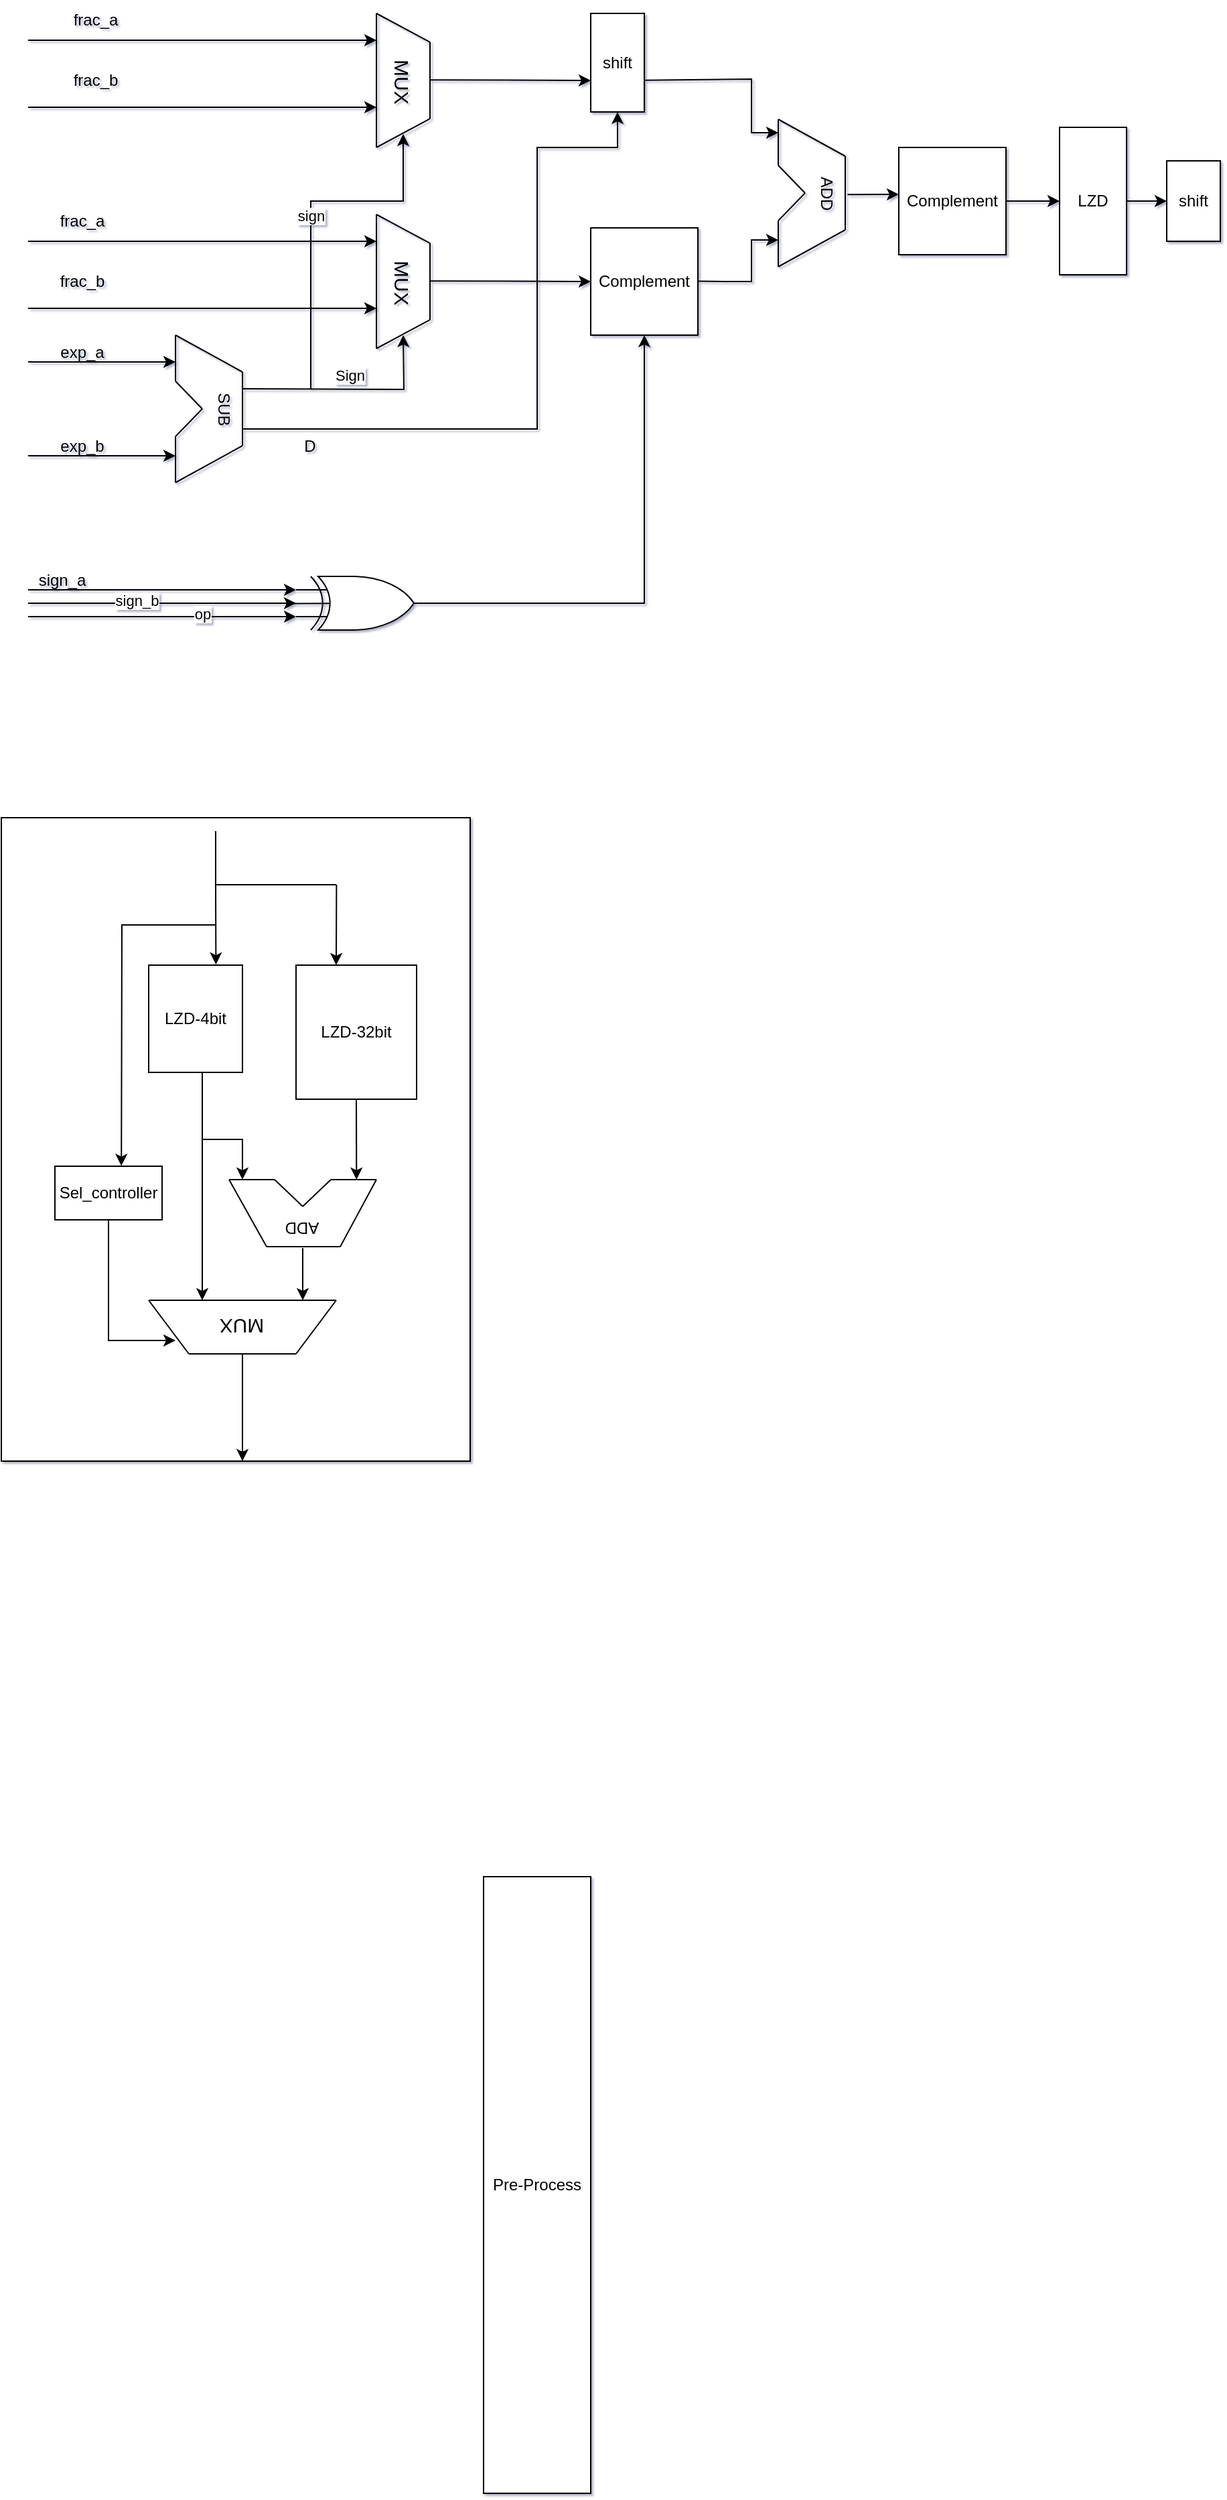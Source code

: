 <mxfile>
    <diagram id="Veo9nSYYzP6D0tlLbmu8" name="第 1 页">
        <mxGraphModel dx="267" dy="262" grid="1" gridSize="10" guides="1" tooltips="1" connect="1" arrows="1" fold="1" page="1" pageScale="1" pageWidth="2339" pageHeight="3300" background="#ffffff" math="0" shadow="1">
            <root>
                <mxCell id="0"/>
                <mxCell id="1" parent="0"/>
                <mxCell id="59" value="" style="rounded=0;whiteSpace=wrap;html=1;" parent="1" vertex="1">
                    <mxGeometry x="460" y="770" width="350" height="480" as="geometry"/>
                </mxCell>
                <mxCell id="_iO_yhp-t2HHhwFX2R3x-111" value="" style="group" parent="1" vertex="1" connectable="0">
                    <mxGeometry x="480" y="160" width="890" height="470" as="geometry"/>
                </mxCell>
                <mxCell id="_iO_yhp-t2HHhwFX2R3x-102" value="" style="group" parent="_iO_yhp-t2HHhwFX2R3x-111" vertex="1" connectable="0">
                    <mxGeometry width="890" height="470" as="geometry"/>
                </mxCell>
                <mxCell id="_iO_yhp-t2HHhwFX2R3x-8" value="" style="group" parent="_iO_yhp-t2HHhwFX2R3x-102" vertex="1" connectable="0">
                    <mxGeometry x="110" y="250" width="61" height="110" as="geometry"/>
                </mxCell>
                <mxCell id="_iO_yhp-t2HHhwFX2R3x-9" value="" style="endArrow=none;html=1;rounded=0;" parent="_iO_yhp-t2HHhwFX2R3x-8" edge="1">
                    <mxGeometry width="50" height="50" relative="1" as="geometry">
                        <mxPoint as="sourcePoint"/>
                        <mxPoint x="50" y="27.5" as="targetPoint"/>
                    </mxGeometry>
                </mxCell>
                <mxCell id="_iO_yhp-t2HHhwFX2R3x-10" value="" style="endArrow=none;html=1;rounded=0;" parent="_iO_yhp-t2HHhwFX2R3x-8" edge="1">
                    <mxGeometry width="50" height="50" relative="1" as="geometry">
                        <mxPoint x="50" y="82.5" as="sourcePoint"/>
                        <mxPoint x="50" y="27.5" as="targetPoint"/>
                    </mxGeometry>
                </mxCell>
                <mxCell id="_iO_yhp-t2HHhwFX2R3x-11" value="" style="endArrow=none;html=1;rounded=0;" parent="_iO_yhp-t2HHhwFX2R3x-8" edge="1">
                    <mxGeometry width="50" height="50" relative="1" as="geometry">
                        <mxPoint y="34.375" as="sourcePoint"/>
                        <mxPoint as="targetPoint"/>
                    </mxGeometry>
                </mxCell>
                <mxCell id="_iO_yhp-t2HHhwFX2R3x-12" value="" style="endArrow=none;html=1;rounded=0;" parent="_iO_yhp-t2HHhwFX2R3x-8" edge="1">
                    <mxGeometry width="50" height="50" relative="1" as="geometry">
                        <mxPoint y="110" as="sourcePoint"/>
                        <mxPoint y="75.625" as="targetPoint"/>
                    </mxGeometry>
                </mxCell>
                <mxCell id="_iO_yhp-t2HHhwFX2R3x-13" value="" style="endArrow=none;html=1;rounded=0;" parent="_iO_yhp-t2HHhwFX2R3x-8" edge="1">
                    <mxGeometry width="50" height="50" relative="1" as="geometry">
                        <mxPoint y="110" as="sourcePoint"/>
                        <mxPoint x="50" y="82.5" as="targetPoint"/>
                    </mxGeometry>
                </mxCell>
                <mxCell id="_iO_yhp-t2HHhwFX2R3x-14" value="" style="endArrow=none;html=1;rounded=0;" parent="_iO_yhp-t2HHhwFX2R3x-8" edge="1">
                    <mxGeometry width="50" height="50" relative="1" as="geometry">
                        <mxPoint y="75.625" as="sourcePoint"/>
                        <mxPoint x="20" y="55" as="targetPoint"/>
                    </mxGeometry>
                </mxCell>
                <mxCell id="_iO_yhp-t2HHhwFX2R3x-15" value="" style="endArrow=none;html=1;rounded=0;" parent="_iO_yhp-t2HHhwFX2R3x-8" edge="1">
                    <mxGeometry width="50" height="50" relative="1" as="geometry">
                        <mxPoint y="34.375" as="sourcePoint"/>
                        <mxPoint x="20" y="55" as="targetPoint"/>
                    </mxGeometry>
                </mxCell>
                <mxCell id="_iO_yhp-t2HHhwFX2R3x-16" value="SUB" style="text;html=1;align=center;verticalAlign=middle;resizable=0;points=[];autosize=1;strokeColor=none;fillColor=none;rotation=90;" parent="_iO_yhp-t2HHhwFX2R3x-8" vertex="1">
                    <mxGeometry x="11" y="40" width="50" height="30" as="geometry"/>
                </mxCell>
                <mxCell id="_iO_yhp-t2HHhwFX2R3x-23" value="" style="group" parent="_iO_yhp-t2HHhwFX2R3x-102" vertex="1" connectable="0">
                    <mxGeometry x="260" y="160" width="40" height="100" as="geometry"/>
                </mxCell>
                <mxCell id="_iO_yhp-t2HHhwFX2R3x-24" value="" style="endArrow=none;html=1;rounded=0;" parent="_iO_yhp-t2HHhwFX2R3x-23" edge="1">
                    <mxGeometry width="50" height="50" relative="1" as="geometry">
                        <mxPoint as="sourcePoint"/>
                        <mxPoint x="40" y="21.429" as="targetPoint"/>
                    </mxGeometry>
                </mxCell>
                <mxCell id="_iO_yhp-t2HHhwFX2R3x-25" value="" style="endArrow=none;html=1;rounded=0;" parent="_iO_yhp-t2HHhwFX2R3x-23" edge="1">
                    <mxGeometry width="50" height="50" relative="1" as="geometry">
                        <mxPoint x="40" y="21.429" as="sourcePoint"/>
                        <mxPoint x="40" y="78.571" as="targetPoint"/>
                    </mxGeometry>
                </mxCell>
                <mxCell id="_iO_yhp-t2HHhwFX2R3x-26" value="" style="endArrow=none;html=1;rounded=0;" parent="_iO_yhp-t2HHhwFX2R3x-23" edge="1">
                    <mxGeometry width="50" height="50" relative="1" as="geometry">
                        <mxPoint x="40" y="78.571" as="sourcePoint"/>
                        <mxPoint y="100" as="targetPoint"/>
                    </mxGeometry>
                </mxCell>
                <mxCell id="_iO_yhp-t2HHhwFX2R3x-27" value="" style="endArrow=none;html=1;rounded=0;" parent="_iO_yhp-t2HHhwFX2R3x-23" edge="1">
                    <mxGeometry width="50" height="50" relative="1" as="geometry">
                        <mxPoint as="sourcePoint"/>
                        <mxPoint y="100" as="targetPoint"/>
                    </mxGeometry>
                </mxCell>
                <mxCell id="_iO_yhp-t2HHhwFX2R3x-28" value="&lt;font style=&quot;font-size: 15px;&quot;&gt;MUX&lt;/font&gt;" style="text;html=1;align=center;verticalAlign=middle;resizable=0;points=[];autosize=1;strokeColor=none;fillColor=none;strokeWidth=4;rotation=90;" parent="_iO_yhp-t2HHhwFX2R3x-23" vertex="1">
                    <mxGeometry x="-10" y="35.714" width="60" height="30" as="geometry"/>
                </mxCell>
                <mxCell id="_iO_yhp-t2HHhwFX2R3x-38" value="Sign" style="edgeStyle=orthogonalEdgeStyle;orthogonalLoop=1;jettySize=auto;html=1;rounded=0;" parent="_iO_yhp-t2HHhwFX2R3x-102" edge="1">
                    <mxGeometry x="-0.007" y="10" width="80" relative="1" as="geometry">
                        <mxPoint x="160" y="290" as="sourcePoint"/>
                        <mxPoint x="280" y="250" as="targetPoint"/>
                        <mxPoint as="offset"/>
                    </mxGeometry>
                </mxCell>
                <mxCell id="_iO_yhp-t2HHhwFX2R3x-42" value="sign" style="edgeStyle=elbowEdgeStyle;orthogonalLoop=1;jettySize=auto;html=1;rounded=0;elbow=vertical;" parent="_iO_yhp-t2HHhwFX2R3x-102" edge="1">
                    <mxGeometry width="80" relative="1" as="geometry">
                        <mxPoint x="211" y="290" as="sourcePoint"/>
                        <mxPoint x="280" y="100" as="targetPoint"/>
                        <Array as="points">
                            <mxPoint x="240" y="150"/>
                        </Array>
                    </mxGeometry>
                </mxCell>
                <mxCell id="_iO_yhp-t2HHhwFX2R3x-44" value="" style="group" parent="_iO_yhp-t2HHhwFX2R3x-102" vertex="1" connectable="0">
                    <mxGeometry x="260" y="10" width="40" height="100" as="geometry"/>
                </mxCell>
                <mxCell id="_iO_yhp-t2HHhwFX2R3x-45" value="" style="endArrow=none;html=1;rounded=0;" parent="_iO_yhp-t2HHhwFX2R3x-44" edge="1">
                    <mxGeometry width="50" height="50" relative="1" as="geometry">
                        <mxPoint as="sourcePoint"/>
                        <mxPoint x="40" y="21.429" as="targetPoint"/>
                    </mxGeometry>
                </mxCell>
                <mxCell id="_iO_yhp-t2HHhwFX2R3x-46" value="" style="endArrow=none;html=1;rounded=0;" parent="_iO_yhp-t2HHhwFX2R3x-44" edge="1">
                    <mxGeometry width="50" height="50" relative="1" as="geometry">
                        <mxPoint x="40" y="21.429" as="sourcePoint"/>
                        <mxPoint x="40" y="78.571" as="targetPoint"/>
                    </mxGeometry>
                </mxCell>
                <mxCell id="_iO_yhp-t2HHhwFX2R3x-47" value="" style="endArrow=none;html=1;rounded=0;" parent="_iO_yhp-t2HHhwFX2R3x-44" edge="1">
                    <mxGeometry width="50" height="50" relative="1" as="geometry">
                        <mxPoint x="40" y="78.571" as="sourcePoint"/>
                        <mxPoint y="100" as="targetPoint"/>
                    </mxGeometry>
                </mxCell>
                <mxCell id="_iO_yhp-t2HHhwFX2R3x-48" value="" style="endArrow=none;html=1;rounded=0;" parent="_iO_yhp-t2HHhwFX2R3x-44" edge="1">
                    <mxGeometry width="50" height="50" relative="1" as="geometry">
                        <mxPoint as="sourcePoint"/>
                        <mxPoint y="100" as="targetPoint"/>
                    </mxGeometry>
                </mxCell>
                <mxCell id="_iO_yhp-t2HHhwFX2R3x-49" value="&lt;font style=&quot;font-size: 15px;&quot;&gt;MUX&lt;/font&gt;" style="text;html=1;align=center;verticalAlign=middle;resizable=0;points=[];autosize=1;strokeColor=none;fillColor=none;strokeWidth=4;rotation=90;" parent="_iO_yhp-t2HHhwFX2R3x-44" vertex="1">
                    <mxGeometry x="-10" y="35.714" width="60" height="30" as="geometry"/>
                </mxCell>
                <mxCell id="_iO_yhp-t2HHhwFX2R3x-53" value="" style="edgeStyle=none;orthogonalLoop=1;jettySize=auto;html=1;rounded=0;" parent="_iO_yhp-t2HHhwFX2R3x-102" edge="1">
                    <mxGeometry width="80" relative="1" as="geometry">
                        <mxPoint y="30" as="sourcePoint"/>
                        <mxPoint x="260" y="30" as="targetPoint"/>
                        <Array as="points"/>
                    </mxGeometry>
                </mxCell>
                <mxCell id="_iO_yhp-t2HHhwFX2R3x-54" value="" style="edgeStyle=none;orthogonalLoop=1;jettySize=auto;html=1;rounded=0;" parent="_iO_yhp-t2HHhwFX2R3x-102" edge="1">
                    <mxGeometry width="80" relative="1" as="geometry">
                        <mxPoint y="80" as="sourcePoint"/>
                        <mxPoint x="260" y="80" as="targetPoint"/>
                        <Array as="points"/>
                    </mxGeometry>
                </mxCell>
                <mxCell id="_iO_yhp-t2HHhwFX2R3x-55" value="" style="edgeStyle=none;orthogonalLoop=1;jettySize=auto;html=1;rounded=0;" parent="_iO_yhp-t2HHhwFX2R3x-102" edge="1">
                    <mxGeometry width="80" relative="1" as="geometry">
                        <mxPoint y="180" as="sourcePoint"/>
                        <mxPoint x="260" y="180" as="targetPoint"/>
                        <Array as="points"/>
                    </mxGeometry>
                </mxCell>
                <mxCell id="_iO_yhp-t2HHhwFX2R3x-56" value="" style="edgeStyle=none;orthogonalLoop=1;jettySize=auto;html=1;rounded=0;" parent="_iO_yhp-t2HHhwFX2R3x-102" edge="1">
                    <mxGeometry width="80" relative="1" as="geometry">
                        <mxPoint y="230" as="sourcePoint"/>
                        <mxPoint x="260" y="230" as="targetPoint"/>
                        <Array as="points"/>
                    </mxGeometry>
                </mxCell>
                <mxCell id="_iO_yhp-t2HHhwFX2R3x-57" value="frac_a" style="text;html=1;align=center;verticalAlign=middle;resizable=0;points=[];autosize=1;strokeColor=none;fillColor=none;" parent="_iO_yhp-t2HHhwFX2R3x-102" vertex="1">
                    <mxGeometry x="10" y="150" width="60" height="30" as="geometry"/>
                </mxCell>
                <mxCell id="_iO_yhp-t2HHhwFX2R3x-58" value="frac_b" style="text;html=1;align=center;verticalAlign=middle;resizable=0;points=[];autosize=1;strokeColor=none;fillColor=none;" parent="_iO_yhp-t2HHhwFX2R3x-102" vertex="1">
                    <mxGeometry x="10" y="195" width="60" height="30" as="geometry"/>
                </mxCell>
                <mxCell id="_iO_yhp-t2HHhwFX2R3x-59" value="frac_a" style="text;html=1;align=center;verticalAlign=middle;resizable=0;points=[];autosize=1;strokeColor=none;fillColor=none;" parent="_iO_yhp-t2HHhwFX2R3x-102" vertex="1">
                    <mxGeometry x="20" width="60" height="30" as="geometry"/>
                </mxCell>
                <mxCell id="_iO_yhp-t2HHhwFX2R3x-60" value="frac_b" style="text;html=1;align=center;verticalAlign=middle;resizable=0;points=[];autosize=1;strokeColor=none;fillColor=none;" parent="_iO_yhp-t2HHhwFX2R3x-102" vertex="1">
                    <mxGeometry x="20" y="45" width="60" height="30" as="geometry"/>
                </mxCell>
                <mxCell id="_iO_yhp-t2HHhwFX2R3x-61" value="" style="edgeStyle=none;orthogonalLoop=1;jettySize=auto;html=1;rounded=0;" parent="_iO_yhp-t2HHhwFX2R3x-102" edge="1">
                    <mxGeometry width="80" relative="1" as="geometry">
                        <mxPoint x="300" y="59.58" as="sourcePoint"/>
                        <mxPoint x="420" y="60" as="targetPoint"/>
                        <Array as="points"/>
                    </mxGeometry>
                </mxCell>
                <mxCell id="_iO_yhp-t2HHhwFX2R3x-62" value="" style="edgeStyle=none;orthogonalLoop=1;jettySize=auto;html=1;rounded=0;" parent="_iO_yhp-t2HHhwFX2R3x-102" edge="1">
                    <mxGeometry width="80" relative="1" as="geometry">
                        <mxPoint x="300" y="209.58" as="sourcePoint"/>
                        <mxPoint x="420" y="210" as="targetPoint"/>
                        <Array as="points"/>
                    </mxGeometry>
                </mxCell>
                <mxCell id="_iO_yhp-t2HHhwFX2R3x-65" value="Complement" style="whiteSpace=wrap;html=1;aspect=fixed;rotation=0;" parent="_iO_yhp-t2HHhwFX2R3x-102" vertex="1">
                    <mxGeometry x="420" y="170" width="80" height="80" as="geometry"/>
                </mxCell>
                <mxCell id="_iO_yhp-t2HHhwFX2R3x-68" value="shift" style="rounded=0;whiteSpace=wrap;html=1;" parent="_iO_yhp-t2HHhwFX2R3x-102" vertex="1">
                    <mxGeometry x="420" y="10" width="40" height="73.5" as="geometry"/>
                </mxCell>
                <mxCell id="_iO_yhp-t2HHhwFX2R3x-69" value="" style="edgeStyle=none;orthogonalLoop=1;jettySize=auto;html=1;rounded=0;entryX=0.5;entryY=1;entryDx=0;entryDy=0;" parent="_iO_yhp-t2HHhwFX2R3x-102" target="_iO_yhp-t2HHhwFX2R3x-68" edge="1">
                    <mxGeometry width="80" relative="1" as="geometry">
                        <mxPoint x="160" y="320" as="sourcePoint"/>
                        <mxPoint x="470" y="110" as="targetPoint"/>
                        <Array as="points">
                            <mxPoint x="380" y="320"/>
                            <mxPoint x="380" y="110"/>
                            <mxPoint x="440" y="110"/>
                        </Array>
                    </mxGeometry>
                </mxCell>
                <mxCell id="_iO_yhp-t2HHhwFX2R3x-70" value="D" style="text;html=1;align=center;verticalAlign=middle;resizable=0;points=[];autosize=1;strokeColor=none;fillColor=none;" parent="_iO_yhp-t2HHhwFX2R3x-102" vertex="1">
                    <mxGeometry x="195" y="318" width="30" height="30" as="geometry"/>
                </mxCell>
                <mxCell id="_iO_yhp-t2HHhwFX2R3x-71" value="" style="edgeStyle=none;orthogonalLoop=1;jettySize=auto;html=1;rounded=0;" parent="_iO_yhp-t2HHhwFX2R3x-102" edge="1">
                    <mxGeometry width="80" relative="1" as="geometry">
                        <mxPoint y="270" as="sourcePoint"/>
                        <mxPoint x="110" y="270" as="targetPoint"/>
                        <Array as="points"/>
                    </mxGeometry>
                </mxCell>
                <mxCell id="_iO_yhp-t2HHhwFX2R3x-72" value="" style="edgeStyle=none;orthogonalLoop=1;jettySize=auto;html=1;rounded=0;" parent="_iO_yhp-t2HHhwFX2R3x-102" edge="1">
                    <mxGeometry width="80" relative="1" as="geometry">
                        <mxPoint y="340" as="sourcePoint"/>
                        <mxPoint x="110" y="340" as="targetPoint"/>
                        <Array as="points"/>
                    </mxGeometry>
                </mxCell>
                <mxCell id="_iO_yhp-t2HHhwFX2R3x-73" value="exp_a" style="text;html=1;align=center;verticalAlign=middle;resizable=0;points=[];autosize=1;strokeColor=none;fillColor=none;" parent="_iO_yhp-t2HHhwFX2R3x-102" vertex="1">
                    <mxGeometry x="10" y="248" width="60" height="30" as="geometry"/>
                </mxCell>
                <mxCell id="_iO_yhp-t2HHhwFX2R3x-74" value="exp_b" style="text;html=1;align=center;verticalAlign=middle;resizable=0;points=[];autosize=1;strokeColor=none;fillColor=none;" parent="_iO_yhp-t2HHhwFX2R3x-102" vertex="1">
                    <mxGeometry x="10" y="318" width="60" height="30" as="geometry"/>
                </mxCell>
                <mxCell id="_iO_yhp-t2HHhwFX2R3x-75" value="" style="group" parent="_iO_yhp-t2HHhwFX2R3x-102" vertex="1" connectable="0">
                    <mxGeometry x="560" y="89" width="50" height="110" as="geometry"/>
                </mxCell>
                <mxCell id="_iO_yhp-t2HHhwFX2R3x-76" value="" style="endArrow=none;html=1;rounded=0;" parent="_iO_yhp-t2HHhwFX2R3x-75" edge="1">
                    <mxGeometry width="50" height="50" relative="1" as="geometry">
                        <mxPoint as="sourcePoint"/>
                        <mxPoint x="50" y="27.5" as="targetPoint"/>
                    </mxGeometry>
                </mxCell>
                <mxCell id="_iO_yhp-t2HHhwFX2R3x-77" value="" style="endArrow=none;html=1;rounded=0;" parent="_iO_yhp-t2HHhwFX2R3x-75" edge="1">
                    <mxGeometry width="50" height="50" relative="1" as="geometry">
                        <mxPoint x="50" y="82.5" as="sourcePoint"/>
                        <mxPoint x="50" y="27.5" as="targetPoint"/>
                    </mxGeometry>
                </mxCell>
                <mxCell id="_iO_yhp-t2HHhwFX2R3x-78" value="" style="endArrow=none;html=1;rounded=0;" parent="_iO_yhp-t2HHhwFX2R3x-75" edge="1">
                    <mxGeometry width="50" height="50" relative="1" as="geometry">
                        <mxPoint y="34.375" as="sourcePoint"/>
                        <mxPoint as="targetPoint"/>
                    </mxGeometry>
                </mxCell>
                <mxCell id="_iO_yhp-t2HHhwFX2R3x-79" value="" style="endArrow=none;html=1;rounded=0;" parent="_iO_yhp-t2HHhwFX2R3x-75" edge="1">
                    <mxGeometry width="50" height="50" relative="1" as="geometry">
                        <mxPoint y="110" as="sourcePoint"/>
                        <mxPoint y="75.625" as="targetPoint"/>
                    </mxGeometry>
                </mxCell>
                <mxCell id="_iO_yhp-t2HHhwFX2R3x-80" value="" style="endArrow=none;html=1;rounded=0;" parent="_iO_yhp-t2HHhwFX2R3x-75" edge="1">
                    <mxGeometry width="50" height="50" relative="1" as="geometry">
                        <mxPoint y="110" as="sourcePoint"/>
                        <mxPoint x="50" y="82.5" as="targetPoint"/>
                    </mxGeometry>
                </mxCell>
                <mxCell id="_iO_yhp-t2HHhwFX2R3x-81" value="" style="endArrow=none;html=1;rounded=0;" parent="_iO_yhp-t2HHhwFX2R3x-75" edge="1">
                    <mxGeometry width="50" height="50" relative="1" as="geometry">
                        <mxPoint y="75.625" as="sourcePoint"/>
                        <mxPoint x="20" y="55" as="targetPoint"/>
                    </mxGeometry>
                </mxCell>
                <mxCell id="_iO_yhp-t2HHhwFX2R3x-82" value="" style="endArrow=none;html=1;rounded=0;" parent="_iO_yhp-t2HHhwFX2R3x-75" edge="1">
                    <mxGeometry width="50" height="50" relative="1" as="geometry">
                        <mxPoint y="34.375" as="sourcePoint"/>
                        <mxPoint x="20" y="55" as="targetPoint"/>
                    </mxGeometry>
                </mxCell>
                <mxCell id="_iO_yhp-t2HHhwFX2R3x-83" value="ADD" style="text;html=1;align=center;verticalAlign=middle;resizable=0;points=[];autosize=1;strokeColor=none;fillColor=none;rotation=90;" parent="_iO_yhp-t2HHhwFX2R3x-75" vertex="1">
                    <mxGeometry x="11" y="40" width="50" height="30" as="geometry"/>
                </mxCell>
                <mxCell id="_iO_yhp-t2HHhwFX2R3x-84" value="" style="edgeStyle=none;orthogonalLoop=1;jettySize=auto;html=1;rounded=0;exitX=0.992;exitY=0.678;exitDx=0;exitDy=0;exitPerimeter=0;" parent="_iO_yhp-t2HHhwFX2R3x-102" source="_iO_yhp-t2HHhwFX2R3x-68" edge="1">
                    <mxGeometry width="80" relative="1" as="geometry">
                        <mxPoint x="500" y="58.71" as="sourcePoint"/>
                        <mxPoint x="560" y="99" as="targetPoint"/>
                        <Array as="points">
                            <mxPoint x="540" y="59"/>
                            <mxPoint x="540" y="99"/>
                        </Array>
                    </mxGeometry>
                </mxCell>
                <mxCell id="_iO_yhp-t2HHhwFX2R3x-85" value="" style="edgeStyle=none;orthogonalLoop=1;jettySize=auto;html=1;rounded=0;" parent="_iO_yhp-t2HHhwFX2R3x-102" edge="1">
                    <mxGeometry width="80" relative="1" as="geometry">
                        <mxPoint x="500" y="209.71" as="sourcePoint"/>
                        <mxPoint x="560" y="179" as="targetPoint"/>
                        <Array as="points">
                            <mxPoint x="520" y="210"/>
                            <mxPoint x="540" y="210"/>
                            <mxPoint x="540" y="179"/>
                        </Array>
                    </mxGeometry>
                </mxCell>
                <mxCell id="_iO_yhp-t2HHhwFX2R3x-87" value="Complement" style="whiteSpace=wrap;html=1;aspect=fixed;rotation=0;" parent="_iO_yhp-t2HHhwFX2R3x-102" vertex="1">
                    <mxGeometry x="650" y="110" width="80" height="80" as="geometry"/>
                </mxCell>
                <mxCell id="_iO_yhp-t2HHhwFX2R3x-88" value="" style="edgeStyle=none;orthogonalLoop=1;jettySize=auto;html=1;rounded=0;exitX=0.523;exitY=-0.023;exitDx=0;exitDy=0;exitPerimeter=0;" parent="_iO_yhp-t2HHhwFX2R3x-102" source="_iO_yhp-t2HHhwFX2R3x-83" edge="1">
                    <mxGeometry width="80" relative="1" as="geometry">
                        <mxPoint x="620" y="140" as="sourcePoint"/>
                        <mxPoint x="650" y="145" as="targetPoint"/>
                        <Array as="points"/>
                    </mxGeometry>
                </mxCell>
                <mxCell id="_iO_yhp-t2HHhwFX2R3x-96" style="edgeStyle=elbowEdgeStyle;rounded=0;orthogonalLoop=1;jettySize=auto;html=1;entryX=0.25;entryY=1;entryDx=0;entryDy=0;exitX=1;exitY=0.5;exitDx=0;exitDy=0;exitPerimeter=0;" parent="_iO_yhp-t2HHhwFX2R3x-102" source="_iO_yhp-t2HHhwFX2R3x-90" edge="1">
                    <mxGeometry relative="1" as="geometry">
                        <mxPoint x="460" y="250" as="targetPoint"/>
                        <mxPoint x="330" y="450" as="sourcePoint"/>
                        <Array as="points">
                            <mxPoint x="460" y="450"/>
                        </Array>
                    </mxGeometry>
                </mxCell>
                <mxCell id="_iO_yhp-t2HHhwFX2R3x-90" value="" style="verticalLabelPosition=bottom;shadow=0;dashed=0;align=center;html=1;verticalAlign=top;shape=mxgraph.electrical.logic_gates.logic_gate;operation=xor;" parent="_iO_yhp-t2HHhwFX2R3x-102" vertex="1">
                    <mxGeometry x="200" y="430" width="110" height="40" as="geometry"/>
                </mxCell>
                <mxCell id="_iO_yhp-t2HHhwFX2R3x-92" value="" style="edgeStyle=none;orthogonalLoop=1;jettySize=auto;html=1;rounded=0;entryX=0;entryY=0.25;entryDx=0;entryDy=0;entryPerimeter=0;" parent="_iO_yhp-t2HHhwFX2R3x-102" target="_iO_yhp-t2HHhwFX2R3x-90" edge="1">
                    <mxGeometry width="80" relative="1" as="geometry">
                        <mxPoint y="440" as="sourcePoint"/>
                        <mxPoint x="190" y="430" as="targetPoint"/>
                        <Array as="points"/>
                    </mxGeometry>
                </mxCell>
                <mxCell id="_iO_yhp-t2HHhwFX2R3x-93" value="" style="endArrow=none;html=1;rounded=0;entryX=0.229;entryY=0.502;entryDx=0;entryDy=0;entryPerimeter=0;" parent="_iO_yhp-t2HHhwFX2R3x-102" target="_iO_yhp-t2HHhwFX2R3x-90" edge="1">
                    <mxGeometry width="50" height="50" relative="1" as="geometry">
                        <mxPoint x="197.3" y="450.26" as="sourcePoint"/>
                        <mxPoint x="222.71" y="449.74" as="targetPoint"/>
                        <Array as="points">
                            <mxPoint x="197.3" y="450.26"/>
                        </Array>
                    </mxGeometry>
                </mxCell>
                <mxCell id="_iO_yhp-t2HHhwFX2R3x-94" value="" style="edgeStyle=none;orthogonalLoop=1;jettySize=auto;html=1;rounded=0;entryX=0;entryY=0.25;entryDx=0;entryDy=0;entryPerimeter=0;" parent="_iO_yhp-t2HHhwFX2R3x-102" edge="1">
                    <mxGeometry width="80" relative="1" as="geometry">
                        <mxPoint x="110" y="460" as="sourcePoint"/>
                        <mxPoint x="200" y="460" as="targetPoint"/>
                        <Array as="points"/>
                    </mxGeometry>
                </mxCell>
                <mxCell id="_iO_yhp-t2HHhwFX2R3x-110" value="op" style="edgeLabel;html=1;align=center;verticalAlign=middle;resizable=0;points=[];" parent="_iO_yhp-t2HHhwFX2R3x-94" vertex="1" connectable="0">
                    <mxGeometry x="-0.556" y="2" relative="1" as="geometry">
                        <mxPoint as="offset"/>
                    </mxGeometry>
                </mxCell>
                <mxCell id="_iO_yhp-t2HHhwFX2R3x-95" value="" style="edgeStyle=none;orthogonalLoop=1;jettySize=auto;html=1;rounded=0;entryX=0;entryY=0.25;entryDx=0;entryDy=0;entryPerimeter=0;" parent="_iO_yhp-t2HHhwFX2R3x-102" edge="1">
                    <mxGeometry width="80" relative="1" as="geometry">
                        <mxPoint y="450" as="sourcePoint"/>
                        <mxPoint x="200" y="449.97" as="targetPoint"/>
                        <Array as="points"/>
                    </mxGeometry>
                </mxCell>
                <mxCell id="_iO_yhp-t2HHhwFX2R3x-109" value="sign_b" style="edgeLabel;html=1;align=center;verticalAlign=middle;resizable=0;points=[];" parent="_iO_yhp-t2HHhwFX2R3x-95" vertex="1" connectable="0">
                    <mxGeometry x="-0.19" y="2" relative="1" as="geometry">
                        <mxPoint as="offset"/>
                    </mxGeometry>
                </mxCell>
                <mxCell id="_iO_yhp-t2HHhwFX2R3x-97" value="LZD" style="rounded=0;whiteSpace=wrap;html=1;" parent="_iO_yhp-t2HHhwFX2R3x-102" vertex="1">
                    <mxGeometry x="770" y="95" width="50" height="110" as="geometry"/>
                </mxCell>
                <mxCell id="_iO_yhp-t2HHhwFX2R3x-98" style="edgeStyle=elbowEdgeStyle;rounded=0;orthogonalLoop=1;jettySize=auto;html=1;exitX=1;exitY=0.5;exitDx=0;exitDy=0;entryX=0;entryY=0.5;entryDx=0;entryDy=0;" parent="_iO_yhp-t2HHhwFX2R3x-102" source="_iO_yhp-t2HHhwFX2R3x-87" target="_iO_yhp-t2HHhwFX2R3x-97" edge="1">
                    <mxGeometry relative="1" as="geometry"/>
                </mxCell>
                <mxCell id="_iO_yhp-t2HHhwFX2R3x-99" value="shift" style="rounded=0;whiteSpace=wrap;html=1;" parent="_iO_yhp-t2HHhwFX2R3x-102" vertex="1">
                    <mxGeometry x="850" y="120" width="40" height="60" as="geometry"/>
                </mxCell>
                <mxCell id="_iO_yhp-t2HHhwFX2R3x-100" style="edgeStyle=elbowEdgeStyle;rounded=0;orthogonalLoop=1;jettySize=auto;html=1;exitX=1;exitY=0.5;exitDx=0;exitDy=0;entryX=0;entryY=0.5;entryDx=0;entryDy=0;" parent="_iO_yhp-t2HHhwFX2R3x-102" source="_iO_yhp-t2HHhwFX2R3x-97" target="_iO_yhp-t2HHhwFX2R3x-99" edge="1">
                    <mxGeometry relative="1" as="geometry"/>
                </mxCell>
                <mxCell id="_iO_yhp-t2HHhwFX2R3x-107" value="sign_a" style="text;html=1;align=center;verticalAlign=middle;resizable=0;points=[];autosize=1;strokeColor=none;fillColor=none;" parent="_iO_yhp-t2HHhwFX2R3x-102" vertex="1">
                    <mxGeometry x="-5" y="418" width="60" height="30" as="geometry"/>
                </mxCell>
                <mxCell id="_iO_yhp-t2HHhwFX2R3x-106" value="" style="endArrow=none;html=1;rounded=0;" parent="_iO_yhp-t2HHhwFX2R3x-111" edge="1">
                    <mxGeometry width="50" height="50" relative="1" as="geometry">
                        <mxPoint y="460" as="sourcePoint"/>
                        <mxPoint x="110" y="460" as="targetPoint"/>
                    </mxGeometry>
                </mxCell>
                <mxCell id="_iO_yhp-t2HHhwFX2R3x-252" value="Pre-Process" style="rounded=0;whiteSpace=wrap;html=1;" parent="1" vertex="1">
                    <mxGeometry x="820" y="1560" width="80" height="460" as="geometry"/>
                </mxCell>
                <mxCell id="45" style="edgeStyle=none;html=1;exitX=0.5;exitY=1;exitDx=0;exitDy=0;" parent="1" source="3" edge="1">
                    <mxGeometry relative="1" as="geometry">
                        <mxPoint x="725.138" y="1040" as="targetPoint"/>
                    </mxGeometry>
                </mxCell>
                <mxCell id="3" value="LZD-32bit" style="whiteSpace=wrap;html=1;" parent="1" vertex="1">
                    <mxGeometry x="680" y="880" width="90" height="100" as="geometry"/>
                </mxCell>
                <mxCell id="46" style="edgeStyle=none;html=1;entryX=0.717;entryY=-0.006;entryDx=0;entryDy=0;entryPerimeter=0;" parent="1" target="4" edge="1">
                    <mxGeometry relative="1" as="geometry">
                        <mxPoint x="620" y="780" as="sourcePoint"/>
                        <Array as="points">
                            <mxPoint x="620" y="820"/>
                        </Array>
                    </mxGeometry>
                </mxCell>
                <mxCell id="51" style="edgeStyle=none;html=1;rounded=0;" parent="1" edge="1">
                    <mxGeometry relative="1" as="geometry">
                        <mxPoint x="640" y="1040" as="targetPoint"/>
                        <Array as="points">
                            <mxPoint x="610" y="990"/>
                            <mxPoint x="610" y="1010"/>
                            <mxPoint x="640" y="1010"/>
                        </Array>
                        <mxPoint x="610" y="960" as="sourcePoint"/>
                    </mxGeometry>
                </mxCell>
                <mxCell id="4" value="LZD-4bit" style="whiteSpace=wrap;html=1;" parent="1" vertex="1">
                    <mxGeometry x="570" y="880" width="70" height="80" as="geometry"/>
                </mxCell>
                <mxCell id="24" value="" style="group;rotation=90;" parent="1" vertex="1" connectable="0">
                    <mxGeometry x="660" y="1010" width="50" height="110" as="geometry"/>
                </mxCell>
                <mxCell id="25" value="" style="endArrow=none;html=1;rounded=0;" parent="24" edge="1">
                    <mxGeometry width="50" height="50" relative="1" as="geometry">
                        <mxPoint x="80" y="30" as="sourcePoint"/>
                        <mxPoint x="53" y="80" as="targetPoint"/>
                    </mxGeometry>
                </mxCell>
                <mxCell id="26" value="" style="endArrow=none;html=1;rounded=0;" parent="24" edge="1">
                    <mxGeometry width="50" height="50" relative="1" as="geometry">
                        <mxPoint x="-2" y="80" as="sourcePoint"/>
                        <mxPoint x="53" y="80" as="targetPoint"/>
                    </mxGeometry>
                </mxCell>
                <mxCell id="27" value="" style="endArrow=none;html=1;rounded=0;" parent="24" edge="1">
                    <mxGeometry width="50" height="50" relative="1" as="geometry">
                        <mxPoint x="46" y="30" as="sourcePoint"/>
                        <mxPoint x="80" y="30" as="targetPoint"/>
                    </mxGeometry>
                </mxCell>
                <mxCell id="28" value="" style="endArrow=none;html=1;rounded=0;" parent="24" edge="1">
                    <mxGeometry width="50" height="50" relative="1" as="geometry">
                        <mxPoint x="-30" y="30" as="sourcePoint"/>
                        <mxPoint x="4" y="30" as="targetPoint"/>
                    </mxGeometry>
                </mxCell>
                <mxCell id="29" value="" style="endArrow=none;html=1;rounded=0;" parent="24" edge="1">
                    <mxGeometry width="50" height="50" relative="1" as="geometry">
                        <mxPoint x="-30" y="30" as="sourcePoint"/>
                        <mxPoint x="-2" y="80" as="targetPoint"/>
                    </mxGeometry>
                </mxCell>
                <mxCell id="30" value="" style="endArrow=none;html=1;rounded=0;" parent="24" edge="1">
                    <mxGeometry width="50" height="50" relative="1" as="geometry">
                        <mxPoint x="4" y="30" as="sourcePoint"/>
                        <mxPoint x="25" y="50" as="targetPoint"/>
                    </mxGeometry>
                </mxCell>
                <mxCell id="31" value="" style="endArrow=none;html=1;rounded=0;" parent="24" edge="1">
                    <mxGeometry width="50" height="50" relative="1" as="geometry">
                        <mxPoint x="46" y="30" as="sourcePoint"/>
                        <mxPoint x="25" y="50" as="targetPoint"/>
                    </mxGeometry>
                </mxCell>
                <mxCell id="32" value="ADD" style="text;html=1;align=center;verticalAlign=middle;resizable=0;points=[];autosize=1;strokeColor=none;fillColor=none;rotation=180;" parent="24" vertex="1">
                    <mxGeometry y="51" width="50" height="30" as="geometry"/>
                </mxCell>
                <mxCell id="34" value="" style="group;direction=south;rotation=90;" parent="1" vertex="1" connectable="0">
                    <mxGeometry x="620" y="1180" width="140" height="40" as="geometry"/>
                </mxCell>
                <mxCell id="35" value="" style="endArrow=none;html=1;rounded=0;" parent="34" edge="1">
                    <mxGeometry width="50" height="50" relative="1" as="geometry">
                        <mxPoint x="90" y="-50" as="sourcePoint"/>
                        <mxPoint x="60" y="-10" as="targetPoint"/>
                    </mxGeometry>
                </mxCell>
                <mxCell id="36" value="" style="endArrow=none;html=1;rounded=0;" parent="34" edge="1">
                    <mxGeometry width="50" height="50" relative="1" as="geometry">
                        <mxPoint x="60" y="-10" as="sourcePoint"/>
                        <mxPoint x="-20" y="-10" as="targetPoint"/>
                    </mxGeometry>
                </mxCell>
                <mxCell id="37" value="" style="endArrow=none;html=1;rounded=0;" parent="34" edge="1">
                    <mxGeometry width="50" height="50" relative="1" as="geometry">
                        <mxPoint x="-20" y="-10" as="sourcePoint"/>
                        <mxPoint x="-50" y="-50" as="targetPoint"/>
                    </mxGeometry>
                </mxCell>
                <mxCell id="38" value="" style="endArrow=none;html=1;rounded=0;" parent="34" edge="1">
                    <mxGeometry width="50" height="50" relative="1" as="geometry">
                        <mxPoint x="90" y="-50" as="sourcePoint"/>
                        <mxPoint x="-50" y="-50" as="targetPoint"/>
                    </mxGeometry>
                </mxCell>
                <mxCell id="39" value="&lt;font style=&quot;font-size: 15px;&quot;&gt;MUX&lt;/font&gt;" style="text;html=1;align=center;verticalAlign=middle;resizable=0;points=[];autosize=1;strokeColor=none;fillColor=none;strokeWidth=4;rotation=180;" parent="34" vertex="1">
                    <mxGeometry x="-10" y="-45" width="60" height="30" as="geometry"/>
                </mxCell>
                <mxCell id="40" value="" style="endArrow=classic;html=1;" parent="1" edge="1">
                    <mxGeometry width="50" height="50" relative="1" as="geometry">
                        <mxPoint x="640" y="1170" as="sourcePoint"/>
                        <mxPoint x="640" y="1250" as="targetPoint"/>
                    </mxGeometry>
                </mxCell>
                <mxCell id="47" style="edgeStyle=none;html=1;entryX=0.5;entryY=0;entryDx=0;entryDy=0;" parent="1" edge="1">
                    <mxGeometry relative="1" as="geometry">
                        <mxPoint x="710" y="880" as="targetPoint"/>
                        <mxPoint x="710.2" y="820" as="sourcePoint"/>
                    </mxGeometry>
                </mxCell>
                <mxCell id="49" value="" style="endArrow=none;html=1;" parent="1" edge="1">
                    <mxGeometry width="50" height="50" relative="1" as="geometry">
                        <mxPoint x="620" y="820" as="sourcePoint"/>
                        <mxPoint x="710" y="820" as="targetPoint"/>
                    </mxGeometry>
                </mxCell>
                <mxCell id="50" value="" style="endArrow=none;html=1;" parent="1" edge="1">
                    <mxGeometry width="50" height="50" relative="1" as="geometry">
                        <mxPoint x="620" y="820" as="sourcePoint"/>
                        <mxPoint x="710" y="820" as="targetPoint"/>
                    </mxGeometry>
                </mxCell>
                <mxCell id="58" style="edgeStyle=none;rounded=0;html=1;exitX=0.5;exitY=1;exitDx=0;exitDy=0;" parent="1" source="53" edge="1">
                    <mxGeometry relative="1" as="geometry">
                        <mxPoint x="590" y="1160" as="targetPoint"/>
                        <Array as="points">
                            <mxPoint x="540" y="1160"/>
                        </Array>
                    </mxGeometry>
                </mxCell>
                <mxCell id="53" value="Sel_controller" style="rounded=0;whiteSpace=wrap;html=1;" parent="1" vertex="1">
                    <mxGeometry x="500" y="1030" width="80" height="40" as="geometry"/>
                </mxCell>
                <mxCell id="54" value="" style="endArrow=classic;html=1;rounded=0;entryX=0.62;entryY=-0.006;entryDx=0;entryDy=0;entryPerimeter=0;" parent="1" target="53" edge="1">
                    <mxGeometry width="50" height="50" relative="1" as="geometry">
                        <mxPoint x="620" y="850" as="sourcePoint"/>
                        <mxPoint x="600" y="820" as="targetPoint"/>
                        <Array as="points">
                            <mxPoint x="550" y="850"/>
                        </Array>
                    </mxGeometry>
                </mxCell>
                <mxCell id="57" style="edgeStyle=none;rounded=0;html=1;" parent="1" source="32" edge="1">
                    <mxGeometry relative="1" as="geometry">
                        <mxPoint x="685" y="1130" as="targetPoint"/>
                    </mxGeometry>
                </mxCell>
                <mxCell id="60" value="" style="endArrow=classic;html=1;rounded=0;" edge="1" parent="1">
                    <mxGeometry width="50" height="50" relative="1" as="geometry">
                        <mxPoint x="610" y="1010" as="sourcePoint"/>
                        <mxPoint x="610" y="1130" as="targetPoint"/>
                    </mxGeometry>
                </mxCell>
            </root>
        </mxGraphModel>
    </diagram>
</mxfile>